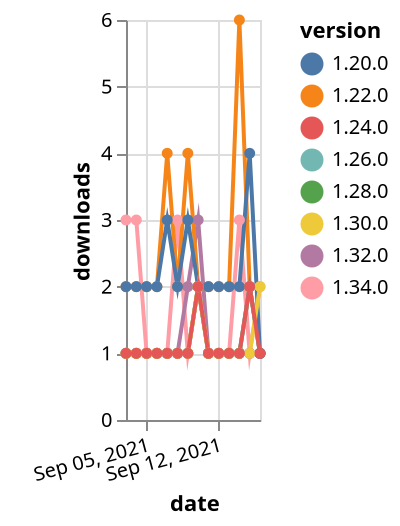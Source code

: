 {"$schema": "https://vega.github.io/schema/vega-lite/v5.json", "description": "A simple bar chart with embedded data.", "data": {"values": [{"date": "2021-09-03", "total": 152, "delta": 3, "version": "1.34.0"}, {"date": "2021-09-04", "total": 155, "delta": 3, "version": "1.34.0"}, {"date": "2021-09-05", "total": 156, "delta": 1, "version": "1.34.0"}, {"date": "2021-09-06", "total": 157, "delta": 1, "version": "1.34.0"}, {"date": "2021-09-07", "total": 158, "delta": 1, "version": "1.34.0"}, {"date": "2021-09-08", "total": 161, "delta": 3, "version": "1.34.0"}, {"date": "2021-09-09", "total": 162, "delta": 1, "version": "1.34.0"}, {"date": "2021-09-10", "total": 164, "delta": 2, "version": "1.34.0"}, {"date": "2021-09-11", "total": 165, "delta": 1, "version": "1.34.0"}, {"date": "2021-09-12", "total": 166, "delta": 1, "version": "1.34.0"}, {"date": "2021-09-13", "total": 167, "delta": 1, "version": "1.34.0"}, {"date": "2021-09-14", "total": 170, "delta": 3, "version": "1.34.0"}, {"date": "2021-09-15", "total": 171, "delta": 1, "version": "1.34.0"}, {"date": "2021-09-16", "total": 173, "delta": 2, "version": "1.34.0"}, {"date": "2021-09-03", "total": 308, "delta": 1, "version": "1.32.0"}, {"date": "2021-09-04", "total": 309, "delta": 1, "version": "1.32.0"}, {"date": "2021-09-05", "total": 310, "delta": 1, "version": "1.32.0"}, {"date": "2021-09-06", "total": 311, "delta": 1, "version": "1.32.0"}, {"date": "2021-09-07", "total": 312, "delta": 1, "version": "1.32.0"}, {"date": "2021-09-08", "total": 313, "delta": 1, "version": "1.32.0"}, {"date": "2021-09-09", "total": 315, "delta": 2, "version": "1.32.0"}, {"date": "2021-09-10", "total": 318, "delta": 3, "version": "1.32.0"}, {"date": "2021-09-11", "total": 319, "delta": 1, "version": "1.32.0"}, {"date": "2021-09-12", "total": 320, "delta": 1, "version": "1.32.0"}, {"date": "2021-09-13", "total": 321, "delta": 1, "version": "1.32.0"}, {"date": "2021-09-14", "total": 322, "delta": 1, "version": "1.32.0"}, {"date": "2021-09-15", "total": 323, "delta": 1, "version": "1.32.0"}, {"date": "2021-09-16", "total": 324, "delta": 1, "version": "1.32.0"}, {"date": "2021-09-03", "total": 2609, "delta": 2, "version": "1.22.0"}, {"date": "2021-09-04", "total": 2611, "delta": 2, "version": "1.22.0"}, {"date": "2021-09-05", "total": 2613, "delta": 2, "version": "1.22.0"}, {"date": "2021-09-06", "total": 2615, "delta": 2, "version": "1.22.0"}, {"date": "2021-09-07", "total": 2619, "delta": 4, "version": "1.22.0"}, {"date": "2021-09-08", "total": 2621, "delta": 2, "version": "1.22.0"}, {"date": "2021-09-09", "total": 2625, "delta": 4, "version": "1.22.0"}, {"date": "2021-09-10", "total": 2627, "delta": 2, "version": "1.22.0"}, {"date": "2021-09-11", "total": 2629, "delta": 2, "version": "1.22.0"}, {"date": "2021-09-12", "total": 2631, "delta": 2, "version": "1.22.0"}, {"date": "2021-09-13", "total": 2633, "delta": 2, "version": "1.22.0"}, {"date": "2021-09-14", "total": 2639, "delta": 6, "version": "1.22.0"}, {"date": "2021-09-15", "total": 2641, "delta": 2, "version": "1.22.0"}, {"date": "2021-09-16", "total": 2642, "delta": 1, "version": "1.22.0"}, {"date": "2021-09-03", "total": 230, "delta": 1, "version": "1.28.0"}, {"date": "2021-09-04", "total": 231, "delta": 1, "version": "1.28.0"}, {"date": "2021-09-05", "total": 232, "delta": 1, "version": "1.28.0"}, {"date": "2021-09-06", "total": 233, "delta": 1, "version": "1.28.0"}, {"date": "2021-09-07", "total": 234, "delta": 1, "version": "1.28.0"}, {"date": "2021-09-08", "total": 235, "delta": 1, "version": "1.28.0"}, {"date": "2021-09-09", "total": 236, "delta": 1, "version": "1.28.0"}, {"date": "2021-09-10", "total": 238, "delta": 2, "version": "1.28.0"}, {"date": "2021-09-11", "total": 239, "delta": 1, "version": "1.28.0"}, {"date": "2021-09-12", "total": 240, "delta": 1, "version": "1.28.0"}, {"date": "2021-09-13", "total": 241, "delta": 1, "version": "1.28.0"}, {"date": "2021-09-14", "total": 242, "delta": 1, "version": "1.28.0"}, {"date": "2021-09-15", "total": 244, "delta": 2, "version": "1.28.0"}, {"date": "2021-09-16", "total": 245, "delta": 1, "version": "1.28.0"}, {"date": "2021-09-03", "total": 215, "delta": 1, "version": "1.26.0"}, {"date": "2021-09-04", "total": 216, "delta": 1, "version": "1.26.0"}, {"date": "2021-09-05", "total": 217, "delta": 1, "version": "1.26.0"}, {"date": "2021-09-06", "total": 218, "delta": 1, "version": "1.26.0"}, {"date": "2021-09-07", "total": 219, "delta": 1, "version": "1.26.0"}, {"date": "2021-09-08", "total": 220, "delta": 1, "version": "1.26.0"}, {"date": "2021-09-09", "total": 221, "delta": 1, "version": "1.26.0"}, {"date": "2021-09-10", "total": 223, "delta": 2, "version": "1.26.0"}, {"date": "2021-09-11", "total": 224, "delta": 1, "version": "1.26.0"}, {"date": "2021-09-12", "total": 225, "delta": 1, "version": "1.26.0"}, {"date": "2021-09-13", "total": 226, "delta": 1, "version": "1.26.0"}, {"date": "2021-09-14", "total": 227, "delta": 1, "version": "1.26.0"}, {"date": "2021-09-15", "total": 229, "delta": 2, "version": "1.26.0"}, {"date": "2021-09-16", "total": 230, "delta": 1, "version": "1.26.0"}, {"date": "2021-09-03", "total": 2644, "delta": 2, "version": "1.20.0"}, {"date": "2021-09-04", "total": 2646, "delta": 2, "version": "1.20.0"}, {"date": "2021-09-05", "total": 2648, "delta": 2, "version": "1.20.0"}, {"date": "2021-09-06", "total": 2650, "delta": 2, "version": "1.20.0"}, {"date": "2021-09-07", "total": 2653, "delta": 3, "version": "1.20.0"}, {"date": "2021-09-08", "total": 2655, "delta": 2, "version": "1.20.0"}, {"date": "2021-09-09", "total": 2658, "delta": 3, "version": "1.20.0"}, {"date": "2021-09-10", "total": 2660, "delta": 2, "version": "1.20.0"}, {"date": "2021-09-11", "total": 2662, "delta": 2, "version": "1.20.0"}, {"date": "2021-09-12", "total": 2664, "delta": 2, "version": "1.20.0"}, {"date": "2021-09-13", "total": 2666, "delta": 2, "version": "1.20.0"}, {"date": "2021-09-14", "total": 2668, "delta": 2, "version": "1.20.0"}, {"date": "2021-09-15", "total": 2672, "delta": 4, "version": "1.20.0"}, {"date": "2021-09-16", "total": 2673, "delta": 1, "version": "1.20.0"}, {"date": "2021-09-03", "total": 174, "delta": 1, "version": "1.30.0"}, {"date": "2021-09-04", "total": 175, "delta": 1, "version": "1.30.0"}, {"date": "2021-09-05", "total": 176, "delta": 1, "version": "1.30.0"}, {"date": "2021-09-06", "total": 177, "delta": 1, "version": "1.30.0"}, {"date": "2021-09-07", "total": 178, "delta": 1, "version": "1.30.0"}, {"date": "2021-09-08", "total": 179, "delta": 1, "version": "1.30.0"}, {"date": "2021-09-09", "total": 180, "delta": 1, "version": "1.30.0"}, {"date": "2021-09-10", "total": 182, "delta": 2, "version": "1.30.0"}, {"date": "2021-09-11", "total": 183, "delta": 1, "version": "1.30.0"}, {"date": "2021-09-12", "total": 184, "delta": 1, "version": "1.30.0"}, {"date": "2021-09-13", "total": 185, "delta": 1, "version": "1.30.0"}, {"date": "2021-09-14", "total": 186, "delta": 1, "version": "1.30.0"}, {"date": "2021-09-15", "total": 187, "delta": 1, "version": "1.30.0"}, {"date": "2021-09-16", "total": 189, "delta": 2, "version": "1.30.0"}, {"date": "2021-09-03", "total": 357, "delta": 1, "version": "1.24.0"}, {"date": "2021-09-04", "total": 358, "delta": 1, "version": "1.24.0"}, {"date": "2021-09-05", "total": 359, "delta": 1, "version": "1.24.0"}, {"date": "2021-09-06", "total": 360, "delta": 1, "version": "1.24.0"}, {"date": "2021-09-07", "total": 361, "delta": 1, "version": "1.24.0"}, {"date": "2021-09-08", "total": 362, "delta": 1, "version": "1.24.0"}, {"date": "2021-09-09", "total": 363, "delta": 1, "version": "1.24.0"}, {"date": "2021-09-10", "total": 365, "delta": 2, "version": "1.24.0"}, {"date": "2021-09-11", "total": 366, "delta": 1, "version": "1.24.0"}, {"date": "2021-09-12", "total": 367, "delta": 1, "version": "1.24.0"}, {"date": "2021-09-13", "total": 368, "delta": 1, "version": "1.24.0"}, {"date": "2021-09-14", "total": 369, "delta": 1, "version": "1.24.0"}, {"date": "2021-09-15", "total": 371, "delta": 2, "version": "1.24.0"}, {"date": "2021-09-16", "total": 372, "delta": 1, "version": "1.24.0"}]}, "width": "container", "mark": {"type": "line", "point": {"filled": true}}, "encoding": {"x": {"field": "date", "type": "temporal", "timeUnit": "yearmonthdate", "title": "date", "axis": {"labelAngle": -15}}, "y": {"field": "delta", "type": "quantitative", "title": "downloads"}, "color": {"field": "version", "type": "nominal"}, "tooltip": {"field": "delta"}}}